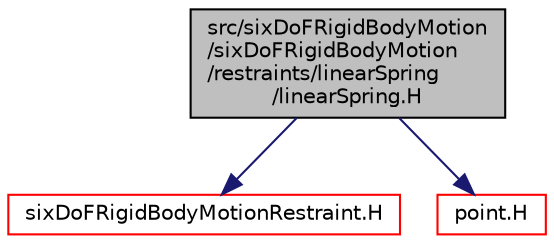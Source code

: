 digraph "src/sixDoFRigidBodyMotion/sixDoFRigidBodyMotion/restraints/linearSpring/linearSpring.H"
{
  bgcolor="transparent";
  edge [fontname="Helvetica",fontsize="10",labelfontname="Helvetica",labelfontsize="10"];
  node [fontname="Helvetica",fontsize="10",shape=record];
  Node0 [label="src/sixDoFRigidBodyMotion\l/sixDoFRigidBodyMotion\l/restraints/linearSpring\l/linearSpring.H",height=0.2,width=0.4,color="black", fillcolor="grey75", style="filled", fontcolor="black"];
  Node0 -> Node1 [color="midnightblue",fontsize="10",style="solid",fontname="Helvetica"];
  Node1 [label="sixDoFRigidBodyMotionRestraint.H",height=0.2,width=0.4,color="red",URL="$a15299.html"];
  Node0 -> Node178 [color="midnightblue",fontsize="10",style="solid",fontname="Helvetica"];
  Node178 [label="point.H",height=0.2,width=0.4,color="red",URL="$a12827.html"];
}
